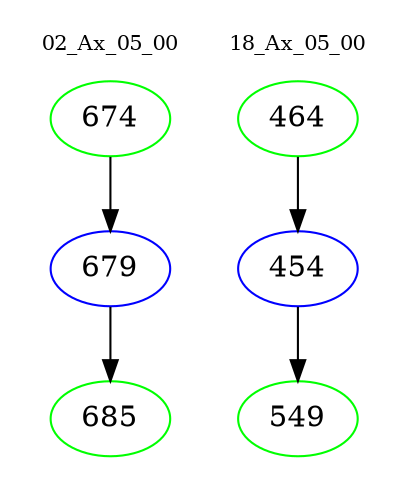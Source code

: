 digraph{
subgraph cluster_0 {
color = white
label = "02_Ax_05_00";
fontsize=10;
T0_674 [label="674", color="green"]
T0_674 -> T0_679 [color="black"]
T0_679 [label="679", color="blue"]
T0_679 -> T0_685 [color="black"]
T0_685 [label="685", color="green"]
}
subgraph cluster_1 {
color = white
label = "18_Ax_05_00";
fontsize=10;
T1_464 [label="464", color="green"]
T1_464 -> T1_454 [color="black"]
T1_454 [label="454", color="blue"]
T1_454 -> T1_549 [color="black"]
T1_549 [label="549", color="green"]
}
}
